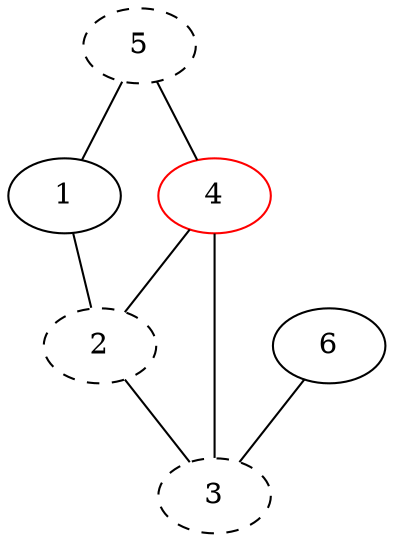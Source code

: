 graph
{
    1 -- 2
    2 -- 3 
    4 -- {  2 3}
    5 -- { 4 1}
    6 -- 3


    5 [style="dashed"]
    2 [style="dashed"]
    3 [style="dashed"]

    4 [color="red"]
}
